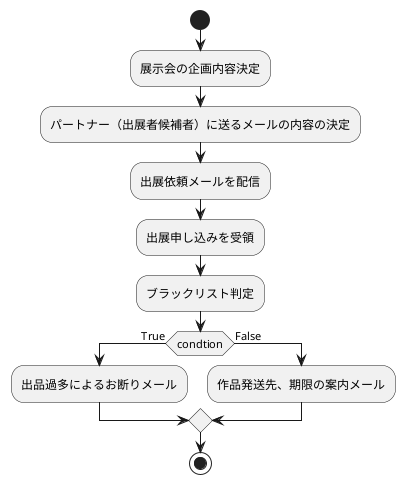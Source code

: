 @startuml 出展依頼
start
:展示会の企画内容決定;
:パートナー（出展者候補者）に送るメールの内容の決定;
:出展依頼メールを配信;
:出展申し込みを受領;
:ブラックリスト判定;
if(condtion) then(True)
    :出品過多によるお断りメール;
    else(False)
    :作品発送先、期限の案内メール;
endif

stop
@enduml


他の部品として「展示用ホームページ作成」、請求書発行、会計連携
